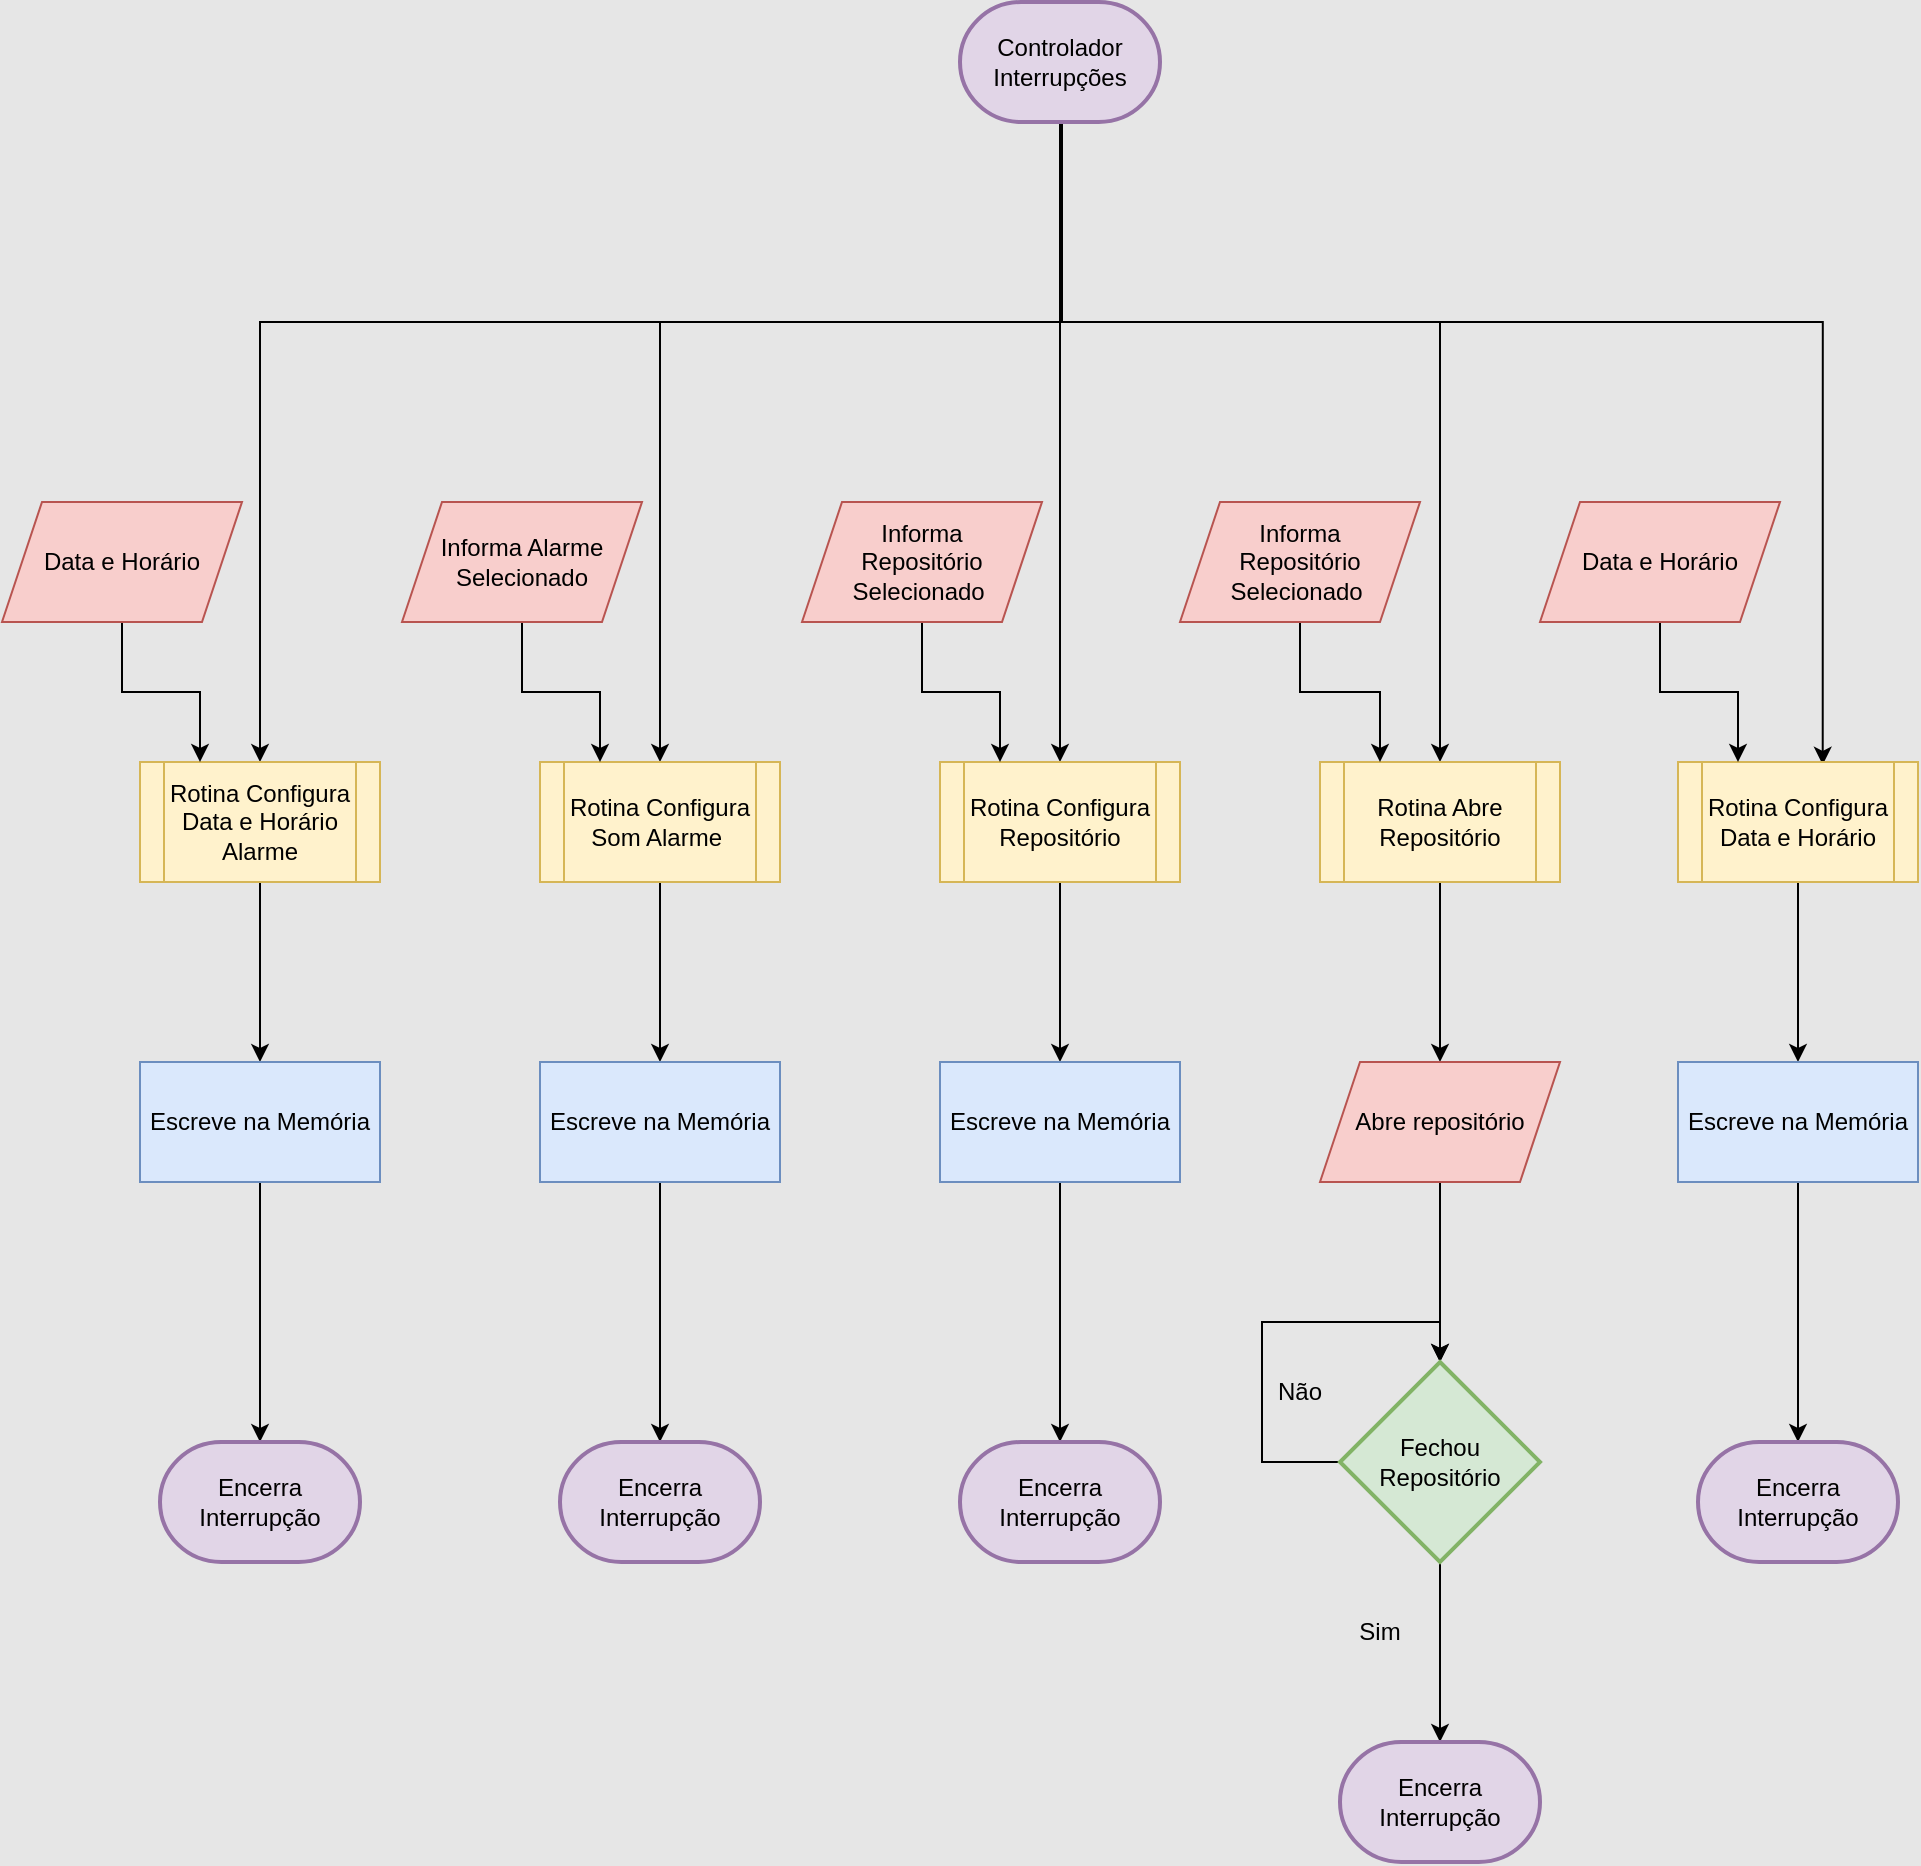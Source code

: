 <mxfile version="20.3.2" type="github">
  <diagram id="WLJFUuK-N6yG4z9ATifG" name="Página-1">
    <mxGraphModel dx="1038" dy="1571" grid="1" gridSize="10" guides="1" tooltips="1" connect="1" arrows="1" fold="1" page="1" pageScale="1" pageWidth="1000" pageHeight="1000" background="#E6E6E6" math="0" shadow="0">
      <root>
        <mxCell id="0" />
        <mxCell id="1" parent="0" />
        <mxCell id="DAyRLMKiSIq0naLMcyKu-8" style="edgeStyle=orthogonalEdgeStyle;rounded=0;orthogonalLoop=1;jettySize=auto;html=1;exitX=0.5;exitY=1;exitDx=0;exitDy=0;entryX=0.5;entryY=0;entryDx=0;entryDy=0;exitPerimeter=0;" edge="1" parent="1" source="DAyRLMKiSIq0naLMcyKu-40" target="DAyRLMKiSIq0naLMcyKu-7">
          <mxGeometry relative="1" as="geometry">
            <mxPoint x="434" y="70" as="sourcePoint" />
            <Array as="points">
              <mxPoint x="539" y="160" />
              <mxPoint x="339" y="160" />
            </Array>
          </mxGeometry>
        </mxCell>
        <mxCell id="DAyRLMKiSIq0naLMcyKu-9" style="edgeStyle=orthogonalEdgeStyle;rounded=0;orthogonalLoop=1;jettySize=auto;html=1;entryX=0.5;entryY=0;entryDx=0;entryDy=0;" edge="1" parent="1" target="DAyRLMKiSIq0naLMcyKu-6">
          <mxGeometry relative="1" as="geometry">
            <mxPoint x="539" y="80" as="sourcePoint" />
            <Array as="points">
              <mxPoint x="540" y="70" />
              <mxPoint x="540" y="160" />
              <mxPoint x="539" y="160" />
            </Array>
          </mxGeometry>
        </mxCell>
        <mxCell id="DAyRLMKiSIq0naLMcyKu-10" style="edgeStyle=orthogonalEdgeStyle;rounded=0;orthogonalLoop=1;jettySize=auto;html=1;entryX=0.5;entryY=0;entryDx=0;entryDy=0;" edge="1" parent="1" target="DAyRLMKiSIq0naLMcyKu-5">
          <mxGeometry relative="1" as="geometry">
            <mxPoint x="540" y="70" as="sourcePoint" />
            <Array as="points">
              <mxPoint x="540" y="70" />
              <mxPoint x="540" y="160" />
              <mxPoint x="729" y="160" />
            </Array>
          </mxGeometry>
        </mxCell>
        <mxCell id="DAyRLMKiSIq0naLMcyKu-11" style="edgeStyle=orthogonalEdgeStyle;rounded=0;orthogonalLoop=1;jettySize=auto;html=1;exitX=0.5;exitY=1;exitDx=0;exitDy=0;exitPerimeter=0;" edge="1" parent="1" source="DAyRLMKiSIq0naLMcyKu-40" target="DAyRLMKiSIq0naLMcyKu-2">
          <mxGeometry relative="1" as="geometry">
            <mxPoint x="434" y="70" as="sourcePoint" />
            <Array as="points">
              <mxPoint x="540" y="60" />
              <mxPoint x="540" y="160" />
              <mxPoint x="139" y="160" />
            </Array>
          </mxGeometry>
        </mxCell>
        <mxCell id="DAyRLMKiSIq0naLMcyKu-20" style="edgeStyle=orthogonalEdgeStyle;rounded=0;orthogonalLoop=1;jettySize=auto;html=1;exitX=0.5;exitY=1;exitDx=0;exitDy=0;entryX=0.5;entryY=0;entryDx=0;entryDy=0;" edge="1" parent="1" source="DAyRLMKiSIq0naLMcyKu-2" target="DAyRLMKiSIq0naLMcyKu-12">
          <mxGeometry relative="1" as="geometry" />
        </mxCell>
        <mxCell id="DAyRLMKiSIq0naLMcyKu-2" value="Rotina Configura Data e Horário Alarme" style="shape=process;whiteSpace=wrap;html=1;backgroundOutline=1;fillColor=#fff2cc;strokeColor=#d6b656;" vertex="1" parent="1">
          <mxGeometry x="79" y="380" width="120" height="60" as="geometry" />
        </mxCell>
        <mxCell id="DAyRLMKiSIq0naLMcyKu-23" style="edgeStyle=orthogonalEdgeStyle;rounded=0;orthogonalLoop=1;jettySize=auto;html=1;exitX=0.5;exitY=1;exitDx=0;exitDy=0;entryX=0.5;entryY=0;entryDx=0;entryDy=0;" edge="1" parent="1" source="DAyRLMKiSIq0naLMcyKu-5" target="DAyRLMKiSIq0naLMcyKu-36">
          <mxGeometry relative="1" as="geometry">
            <mxPoint x="729" y="530" as="targetPoint" />
          </mxGeometry>
        </mxCell>
        <mxCell id="DAyRLMKiSIq0naLMcyKu-5" value="Rotina Abre Repositório" style="shape=process;whiteSpace=wrap;html=1;backgroundOutline=1;fillColor=#fff2cc;strokeColor=#d6b656;" vertex="1" parent="1">
          <mxGeometry x="669" y="380" width="120" height="60" as="geometry" />
        </mxCell>
        <mxCell id="DAyRLMKiSIq0naLMcyKu-22" style="edgeStyle=orthogonalEdgeStyle;rounded=0;orthogonalLoop=1;jettySize=auto;html=1;exitX=0.5;exitY=1;exitDx=0;exitDy=0;entryX=0.5;entryY=0;entryDx=0;entryDy=0;" edge="1" parent="1" source="DAyRLMKiSIq0naLMcyKu-6" target="DAyRLMKiSIq0naLMcyKu-18">
          <mxGeometry relative="1" as="geometry" />
        </mxCell>
        <mxCell id="DAyRLMKiSIq0naLMcyKu-6" value="Rotina Configura Repositório" style="shape=process;whiteSpace=wrap;html=1;backgroundOutline=1;fillColor=#fff2cc;strokeColor=#d6b656;" vertex="1" parent="1">
          <mxGeometry x="479" y="380" width="120" height="60" as="geometry" />
        </mxCell>
        <mxCell id="DAyRLMKiSIq0naLMcyKu-21" style="edgeStyle=orthogonalEdgeStyle;rounded=0;orthogonalLoop=1;jettySize=auto;html=1;exitX=0.5;exitY=1;exitDx=0;exitDy=0;entryX=0.5;entryY=0;entryDx=0;entryDy=0;" edge="1" parent="1" source="DAyRLMKiSIq0naLMcyKu-7" target="DAyRLMKiSIq0naLMcyKu-17">
          <mxGeometry relative="1" as="geometry" />
        </mxCell>
        <mxCell id="DAyRLMKiSIq0naLMcyKu-7" value="Rotina Configura Som Alarme&amp;nbsp;" style="shape=process;whiteSpace=wrap;html=1;backgroundOutline=1;fillColor=#fff2cc;strokeColor=#d6b656;" vertex="1" parent="1">
          <mxGeometry x="279" y="380" width="120" height="60" as="geometry" />
        </mxCell>
        <mxCell id="DAyRLMKiSIq0naLMcyKu-48" style="edgeStyle=orthogonalEdgeStyle;rounded=0;orthogonalLoop=1;jettySize=auto;html=1;exitX=0.5;exitY=1;exitDx=0;exitDy=0;" edge="1" parent="1" source="DAyRLMKiSIq0naLMcyKu-12" target="DAyRLMKiSIq0naLMcyKu-37">
          <mxGeometry relative="1" as="geometry" />
        </mxCell>
        <mxCell id="DAyRLMKiSIq0naLMcyKu-12" value="Escreve na Memória" style="rounded=0;whiteSpace=wrap;html=1;fillColor=#dae8fc;strokeColor=#6c8ebf;" vertex="1" parent="1">
          <mxGeometry x="79" y="530" width="120" height="60" as="geometry" />
        </mxCell>
        <mxCell id="DAyRLMKiSIq0naLMcyKu-54" style="edgeStyle=orthogonalEdgeStyle;rounded=0;orthogonalLoop=1;jettySize=auto;html=1;exitX=0.5;exitY=1;exitDx=0;exitDy=0;entryX=0.5;entryY=0;entryDx=0;entryDy=0;entryPerimeter=0;" edge="1" parent="1" source="DAyRLMKiSIq0naLMcyKu-17" target="DAyRLMKiSIq0naLMcyKu-50">
          <mxGeometry relative="1" as="geometry" />
        </mxCell>
        <mxCell id="DAyRLMKiSIq0naLMcyKu-17" value="Escreve na Memória" style="rounded=0;whiteSpace=wrap;html=1;fillColor=#dae8fc;strokeColor=#6c8ebf;" vertex="1" parent="1">
          <mxGeometry x="279" y="530" width="120" height="60" as="geometry" />
        </mxCell>
        <mxCell id="DAyRLMKiSIq0naLMcyKu-55" style="edgeStyle=orthogonalEdgeStyle;rounded=0;orthogonalLoop=1;jettySize=auto;html=1;exitX=0.5;exitY=1;exitDx=0;exitDy=0;entryX=0.5;entryY=0;entryDx=0;entryDy=0;entryPerimeter=0;" edge="1" parent="1" source="DAyRLMKiSIq0naLMcyKu-18" target="DAyRLMKiSIq0naLMcyKu-49">
          <mxGeometry relative="1" as="geometry" />
        </mxCell>
        <mxCell id="DAyRLMKiSIq0naLMcyKu-18" value="Escreve na Memória" style="rounded=0;whiteSpace=wrap;html=1;fillColor=#dae8fc;strokeColor=#6c8ebf;" vertex="1" parent="1">
          <mxGeometry x="479" y="530" width="120" height="60" as="geometry" />
        </mxCell>
        <mxCell id="DAyRLMKiSIq0naLMcyKu-26" style="edgeStyle=orthogonalEdgeStyle;rounded=0;orthogonalLoop=1;jettySize=auto;html=1;entryX=0.25;entryY=0;entryDx=0;entryDy=0;" edge="1" parent="1" source="DAyRLMKiSIq0naLMcyKu-25" target="DAyRLMKiSIq0naLMcyKu-2">
          <mxGeometry relative="1" as="geometry" />
        </mxCell>
        <mxCell id="DAyRLMKiSIq0naLMcyKu-25" value="Data e Horário" style="shape=parallelogram;perimeter=parallelogramPerimeter;whiteSpace=wrap;html=1;fixedSize=1;fillColor=#f8cecc;strokeColor=#b85450;" vertex="1" parent="1">
          <mxGeometry x="10" y="250" width="120" height="60" as="geometry" />
        </mxCell>
        <mxCell id="DAyRLMKiSIq0naLMcyKu-32" style="edgeStyle=orthogonalEdgeStyle;rounded=0;orthogonalLoop=1;jettySize=auto;html=1;exitX=0.5;exitY=1;exitDx=0;exitDy=0;entryX=0.25;entryY=0;entryDx=0;entryDy=0;" edge="1" parent="1" source="DAyRLMKiSIq0naLMcyKu-27" target="DAyRLMKiSIq0naLMcyKu-7">
          <mxGeometry relative="1" as="geometry" />
        </mxCell>
        <mxCell id="DAyRLMKiSIq0naLMcyKu-27" value="Informa Alarme Selecionado" style="shape=parallelogram;perimeter=parallelogramPerimeter;whiteSpace=wrap;html=1;fixedSize=1;fillColor=#f8cecc;strokeColor=#b85450;" vertex="1" parent="1">
          <mxGeometry x="210" y="250" width="120" height="60" as="geometry" />
        </mxCell>
        <mxCell id="DAyRLMKiSIq0naLMcyKu-31" style="edgeStyle=orthogonalEdgeStyle;rounded=0;orthogonalLoop=1;jettySize=auto;html=1;entryX=0.25;entryY=0;entryDx=0;entryDy=0;" edge="1" parent="1" source="DAyRLMKiSIq0naLMcyKu-28" target="DAyRLMKiSIq0naLMcyKu-6">
          <mxGeometry relative="1" as="geometry">
            <mxPoint x="480" y="340" as="targetPoint" />
          </mxGeometry>
        </mxCell>
        <mxCell id="DAyRLMKiSIq0naLMcyKu-28" value="Informa &lt;br&gt;Repositório&lt;br&gt;Selecionado&amp;nbsp;" style="shape=parallelogram;perimeter=parallelogramPerimeter;whiteSpace=wrap;html=1;fixedSize=1;fillColor=#f8cecc;strokeColor=#b85450;" vertex="1" parent="1">
          <mxGeometry x="410" y="250" width="120" height="60" as="geometry" />
        </mxCell>
        <mxCell id="DAyRLMKiSIq0naLMcyKu-35" style="edgeStyle=orthogonalEdgeStyle;rounded=0;orthogonalLoop=1;jettySize=auto;html=1;entryX=0.25;entryY=0;entryDx=0;entryDy=0;" edge="1" parent="1" source="DAyRLMKiSIq0naLMcyKu-33" target="DAyRLMKiSIq0naLMcyKu-5">
          <mxGeometry relative="1" as="geometry" />
        </mxCell>
        <mxCell id="DAyRLMKiSIq0naLMcyKu-33" value="Informa &lt;br&gt;Repositório&lt;br&gt;Selecionado&amp;nbsp;" style="shape=parallelogram;perimeter=parallelogramPerimeter;whiteSpace=wrap;html=1;fixedSize=1;fillColor=#f8cecc;strokeColor=#b85450;" vertex="1" parent="1">
          <mxGeometry x="599" y="250" width="120" height="60" as="geometry" />
        </mxCell>
        <mxCell id="DAyRLMKiSIq0naLMcyKu-43" style="edgeStyle=orthogonalEdgeStyle;rounded=0;orthogonalLoop=1;jettySize=auto;html=1;exitX=0.5;exitY=1;exitDx=0;exitDy=0;entryX=0.5;entryY=0;entryDx=0;entryDy=0;entryPerimeter=0;" edge="1" parent="1" source="DAyRLMKiSIq0naLMcyKu-36" target="DAyRLMKiSIq0naLMcyKu-42">
          <mxGeometry relative="1" as="geometry" />
        </mxCell>
        <mxCell id="DAyRLMKiSIq0naLMcyKu-36" value="Abre repositório" style="shape=parallelogram;perimeter=parallelogramPerimeter;whiteSpace=wrap;html=1;fixedSize=1;fillColor=#f8cecc;strokeColor=#b85450;" vertex="1" parent="1">
          <mxGeometry x="669" y="530" width="120" height="60" as="geometry" />
        </mxCell>
        <mxCell id="DAyRLMKiSIq0naLMcyKu-37" value="Encerra Interrupção" style="strokeWidth=2;html=1;shape=mxgraph.flowchart.terminator;whiteSpace=wrap;fillColor=#e1d5e7;strokeColor=#9673a6;" vertex="1" parent="1">
          <mxGeometry x="89" y="720" width="100" height="60" as="geometry" />
        </mxCell>
        <mxCell id="DAyRLMKiSIq0naLMcyKu-65" style="edgeStyle=orthogonalEdgeStyle;rounded=0;orthogonalLoop=1;jettySize=auto;html=1;exitX=0.5;exitY=1;exitDx=0;exitDy=0;exitPerimeter=0;entryX=0.603;entryY=0.023;entryDx=0;entryDy=0;entryPerimeter=0;" edge="1" parent="1" source="DAyRLMKiSIq0naLMcyKu-40" target="DAyRLMKiSIq0naLMcyKu-59">
          <mxGeometry relative="1" as="geometry">
            <Array as="points">
              <mxPoint x="540" y="60" />
              <mxPoint x="540" y="160" />
              <mxPoint x="920" y="160" />
            </Array>
          </mxGeometry>
        </mxCell>
        <mxCell id="DAyRLMKiSIq0naLMcyKu-40" value="Controlador Interrupções" style="strokeWidth=2;html=1;shape=mxgraph.flowchart.terminator;whiteSpace=wrap;fillColor=#e1d5e7;strokeColor=#9673a6;" vertex="1" parent="1">
          <mxGeometry x="489" width="100" height="60" as="geometry" />
        </mxCell>
        <mxCell id="DAyRLMKiSIq0naLMcyKu-45" style="edgeStyle=orthogonalEdgeStyle;rounded=0;orthogonalLoop=1;jettySize=auto;html=1;exitX=0;exitY=0.5;exitDx=0;exitDy=0;exitPerimeter=0;entryX=0.5;entryY=0;entryDx=0;entryDy=0;entryPerimeter=0;" edge="1" parent="1" source="DAyRLMKiSIq0naLMcyKu-42" target="DAyRLMKiSIq0naLMcyKu-42">
          <mxGeometry relative="1" as="geometry">
            <mxPoint x="729" y="670" as="targetPoint" />
            <Array as="points">
              <mxPoint x="640" y="730" />
              <mxPoint x="640" y="660" />
              <mxPoint x="729" y="660" />
            </Array>
          </mxGeometry>
        </mxCell>
        <mxCell id="DAyRLMKiSIq0naLMcyKu-47" style="edgeStyle=orthogonalEdgeStyle;rounded=0;orthogonalLoop=1;jettySize=auto;html=1;exitX=0.5;exitY=1;exitDx=0;exitDy=0;exitPerimeter=0;entryX=0.5;entryY=0;entryDx=0;entryDy=0;entryPerimeter=0;" edge="1" parent="1" source="DAyRLMKiSIq0naLMcyKu-42" target="DAyRLMKiSIq0naLMcyKu-51">
          <mxGeometry relative="1" as="geometry">
            <mxPoint x="729" y="860" as="targetPoint" />
          </mxGeometry>
        </mxCell>
        <mxCell id="DAyRLMKiSIq0naLMcyKu-42" value="Fechou&lt;br&gt;Repositório" style="strokeWidth=2;html=1;shape=mxgraph.flowchart.decision;whiteSpace=wrap;fillColor=#d5e8d4;strokeColor=#82b366;" vertex="1" parent="1">
          <mxGeometry x="679" y="680" width="100" height="100" as="geometry" />
        </mxCell>
        <mxCell id="DAyRLMKiSIq0naLMcyKu-46" value="Não" style="text;html=1;strokeColor=none;fillColor=none;align=center;verticalAlign=middle;whiteSpace=wrap;rounded=0;" vertex="1" parent="1">
          <mxGeometry x="629" y="680" width="60" height="30" as="geometry" />
        </mxCell>
        <mxCell id="DAyRLMKiSIq0naLMcyKu-49" value="Encerra Interrupção" style="strokeWidth=2;html=1;shape=mxgraph.flowchart.terminator;whiteSpace=wrap;fillColor=#e1d5e7;strokeColor=#9673a6;" vertex="1" parent="1">
          <mxGeometry x="489" y="720" width="100" height="60" as="geometry" />
        </mxCell>
        <mxCell id="DAyRLMKiSIq0naLMcyKu-50" value="Encerra Interrupção" style="strokeWidth=2;html=1;shape=mxgraph.flowchart.terminator;whiteSpace=wrap;fillColor=#e1d5e7;strokeColor=#9673a6;" vertex="1" parent="1">
          <mxGeometry x="289" y="720" width="100" height="60" as="geometry" />
        </mxCell>
        <mxCell id="DAyRLMKiSIq0naLMcyKu-51" value="Encerra Interrupção" style="strokeWidth=2;html=1;shape=mxgraph.flowchart.terminator;whiteSpace=wrap;fillColor=#e1d5e7;strokeColor=#9673a6;" vertex="1" parent="1">
          <mxGeometry x="679" y="870" width="100" height="60" as="geometry" />
        </mxCell>
        <mxCell id="DAyRLMKiSIq0naLMcyKu-57" value="Sim" style="text;html=1;strokeColor=none;fillColor=none;align=center;verticalAlign=middle;whiteSpace=wrap;rounded=0;" vertex="1" parent="1">
          <mxGeometry x="669" y="800" width="60" height="30" as="geometry" />
        </mxCell>
        <mxCell id="DAyRLMKiSIq0naLMcyKu-58" style="edgeStyle=orthogonalEdgeStyle;rounded=0;orthogonalLoop=1;jettySize=auto;html=1;exitX=0.5;exitY=1;exitDx=0;exitDy=0;entryX=0.5;entryY=0;entryDx=0;entryDy=0;" edge="1" parent="1" source="DAyRLMKiSIq0naLMcyKu-59" target="DAyRLMKiSIq0naLMcyKu-61">
          <mxGeometry relative="1" as="geometry" />
        </mxCell>
        <mxCell id="DAyRLMKiSIq0naLMcyKu-59" value="Rotina Configura Data e Horário" style="shape=process;whiteSpace=wrap;html=1;backgroundOutline=1;fillColor=#fff2cc;strokeColor=#d6b656;" vertex="1" parent="1">
          <mxGeometry x="848" y="380" width="120" height="60" as="geometry" />
        </mxCell>
        <mxCell id="DAyRLMKiSIq0naLMcyKu-60" style="edgeStyle=orthogonalEdgeStyle;rounded=0;orthogonalLoop=1;jettySize=auto;html=1;exitX=0.5;exitY=1;exitDx=0;exitDy=0;" edge="1" parent="1" source="DAyRLMKiSIq0naLMcyKu-61" target="DAyRLMKiSIq0naLMcyKu-64">
          <mxGeometry relative="1" as="geometry" />
        </mxCell>
        <mxCell id="DAyRLMKiSIq0naLMcyKu-61" value="Escreve na Memória" style="rounded=0;whiteSpace=wrap;html=1;fillColor=#dae8fc;strokeColor=#6c8ebf;" vertex="1" parent="1">
          <mxGeometry x="848" y="530" width="120" height="60" as="geometry" />
        </mxCell>
        <mxCell id="DAyRLMKiSIq0naLMcyKu-62" style="edgeStyle=orthogonalEdgeStyle;rounded=0;orthogonalLoop=1;jettySize=auto;html=1;entryX=0.25;entryY=0;entryDx=0;entryDy=0;" edge="1" parent="1" source="DAyRLMKiSIq0naLMcyKu-63" target="DAyRLMKiSIq0naLMcyKu-59">
          <mxGeometry relative="1" as="geometry" />
        </mxCell>
        <mxCell id="DAyRLMKiSIq0naLMcyKu-63" value="Data e Horário" style="shape=parallelogram;perimeter=parallelogramPerimeter;whiteSpace=wrap;html=1;fixedSize=1;fillColor=#f8cecc;strokeColor=#b85450;" vertex="1" parent="1">
          <mxGeometry x="779" y="250" width="120" height="60" as="geometry" />
        </mxCell>
        <mxCell id="DAyRLMKiSIq0naLMcyKu-64" value="Encerra Interrupção" style="strokeWidth=2;html=1;shape=mxgraph.flowchart.terminator;whiteSpace=wrap;fillColor=#e1d5e7;strokeColor=#9673a6;" vertex="1" parent="1">
          <mxGeometry x="858" y="720" width="100" height="60" as="geometry" />
        </mxCell>
      </root>
    </mxGraphModel>
  </diagram>
</mxfile>
